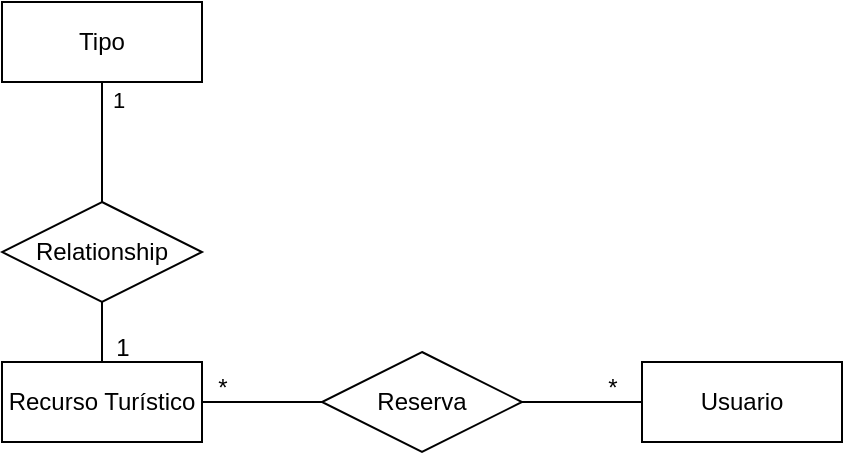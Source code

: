 <mxfile version="26.0.9">
  <diagram name="Página-1" id="tjJqcir2l2-X8oICMRlj">
    <mxGraphModel dx="1434" dy="836" grid="1" gridSize="10" guides="1" tooltips="1" connect="1" arrows="1" fold="1" page="1" pageScale="1" pageWidth="827" pageHeight="1169" math="0" shadow="0">
      <root>
        <mxCell id="0" />
        <mxCell id="1" parent="0" />
        <mxCell id="qR320bS6J7HTLAX88RHr-12" style="edgeStyle=orthogonalEdgeStyle;rounded=0;orthogonalLoop=1;jettySize=auto;html=1;entryX=0;entryY=0.5;entryDx=0;entryDy=0;endArrow=none;startFill=0;" parent="1" source="qR320bS6J7HTLAX88RHr-5" target="qR320bS6J7HTLAX88RHr-11" edge="1">
          <mxGeometry relative="1" as="geometry" />
        </mxCell>
        <mxCell id="qR320bS6J7HTLAX88RHr-5" value="Recurso Turístico" style="whiteSpace=wrap;html=1;align=center;" parent="1" vertex="1">
          <mxGeometry x="270" y="300" width="100" height="40" as="geometry" />
        </mxCell>
        <mxCell id="qR320bS6J7HTLAX88RHr-6" value="Usuario" style="whiteSpace=wrap;html=1;align=center;" parent="1" vertex="1">
          <mxGeometry x="590" y="300" width="100" height="40" as="geometry" />
        </mxCell>
        <mxCell id="qR320bS6J7HTLAX88RHr-9" style="edgeStyle=orthogonalEdgeStyle;rounded=0;orthogonalLoop=1;jettySize=auto;html=1;entryX=0.5;entryY=0;entryDx=0;entryDy=0;endArrow=none;startFill=0;" parent="1" source="qR320bS6J7HTLAX88RHr-7" target="qR320bS6J7HTLAX88RHr-8" edge="1">
          <mxGeometry relative="1" as="geometry" />
        </mxCell>
        <mxCell id="qR320bS6J7HTLAX88RHr-15" value="1" style="edgeLabel;html=1;align=center;verticalAlign=middle;resizable=0;points=[];" parent="qR320bS6J7HTLAX88RHr-9" vertex="1" connectable="0">
          <mxGeometry x="-0.7" y="8" relative="1" as="geometry">
            <mxPoint as="offset" />
          </mxGeometry>
        </mxCell>
        <mxCell id="qR320bS6J7HTLAX88RHr-7" value="Tipo" style="whiteSpace=wrap;html=1;align=center;" parent="1" vertex="1">
          <mxGeometry x="270" y="120" width="100" height="40" as="geometry" />
        </mxCell>
        <mxCell id="qR320bS6J7HTLAX88RHr-10" style="edgeStyle=orthogonalEdgeStyle;rounded=0;orthogonalLoop=1;jettySize=auto;html=1;exitX=0.5;exitY=1;exitDx=0;exitDy=0;entryX=0.5;entryY=0;entryDx=0;entryDy=0;endArrow=none;startFill=0;" parent="1" source="qR320bS6J7HTLAX88RHr-8" target="qR320bS6J7HTLAX88RHr-5" edge="1">
          <mxGeometry relative="1" as="geometry" />
        </mxCell>
        <mxCell id="qR320bS6J7HTLAX88RHr-8" value="Relationship" style="shape=rhombus;perimeter=rhombusPerimeter;whiteSpace=wrap;html=1;align=center;" parent="1" vertex="1">
          <mxGeometry x="270" y="220" width="100" height="50" as="geometry" />
        </mxCell>
        <mxCell id="qR320bS6J7HTLAX88RHr-13" style="edgeStyle=orthogonalEdgeStyle;rounded=0;orthogonalLoop=1;jettySize=auto;html=1;exitX=1;exitY=0.5;exitDx=0;exitDy=0;entryX=0;entryY=0.5;entryDx=0;entryDy=0;endArrow=none;startFill=0;" parent="1" source="qR320bS6J7HTLAX88RHr-11" target="qR320bS6J7HTLAX88RHr-6" edge="1">
          <mxGeometry relative="1" as="geometry" />
        </mxCell>
        <mxCell id="qR320bS6J7HTLAX88RHr-11" value="Reserva" style="shape=rhombus;perimeter=rhombusPerimeter;whiteSpace=wrap;html=1;align=center;" parent="1" vertex="1">
          <mxGeometry x="430" y="295" width="100" height="50" as="geometry" />
        </mxCell>
        <mxCell id="qR320bS6J7HTLAX88RHr-14" value="1" style="text;html=1;align=center;verticalAlign=middle;resizable=0;points=[];autosize=1;strokeColor=none;fillColor=none;" parent="1" vertex="1">
          <mxGeometry x="315" y="278" width="30" height="30" as="geometry" />
        </mxCell>
        <mxCell id="qR320bS6J7HTLAX88RHr-16" value="*" style="text;html=1;align=center;verticalAlign=middle;resizable=0;points=[];autosize=1;strokeColor=none;fillColor=none;" parent="1" vertex="1">
          <mxGeometry x="365" y="298" width="30" height="30" as="geometry" />
        </mxCell>
        <mxCell id="qR320bS6J7HTLAX88RHr-17" value="*" style="text;html=1;align=center;verticalAlign=middle;resizable=0;points=[];autosize=1;strokeColor=none;fillColor=none;" parent="1" vertex="1">
          <mxGeometry x="560" y="298" width="30" height="30" as="geometry" />
        </mxCell>
      </root>
    </mxGraphModel>
  </diagram>
</mxfile>
